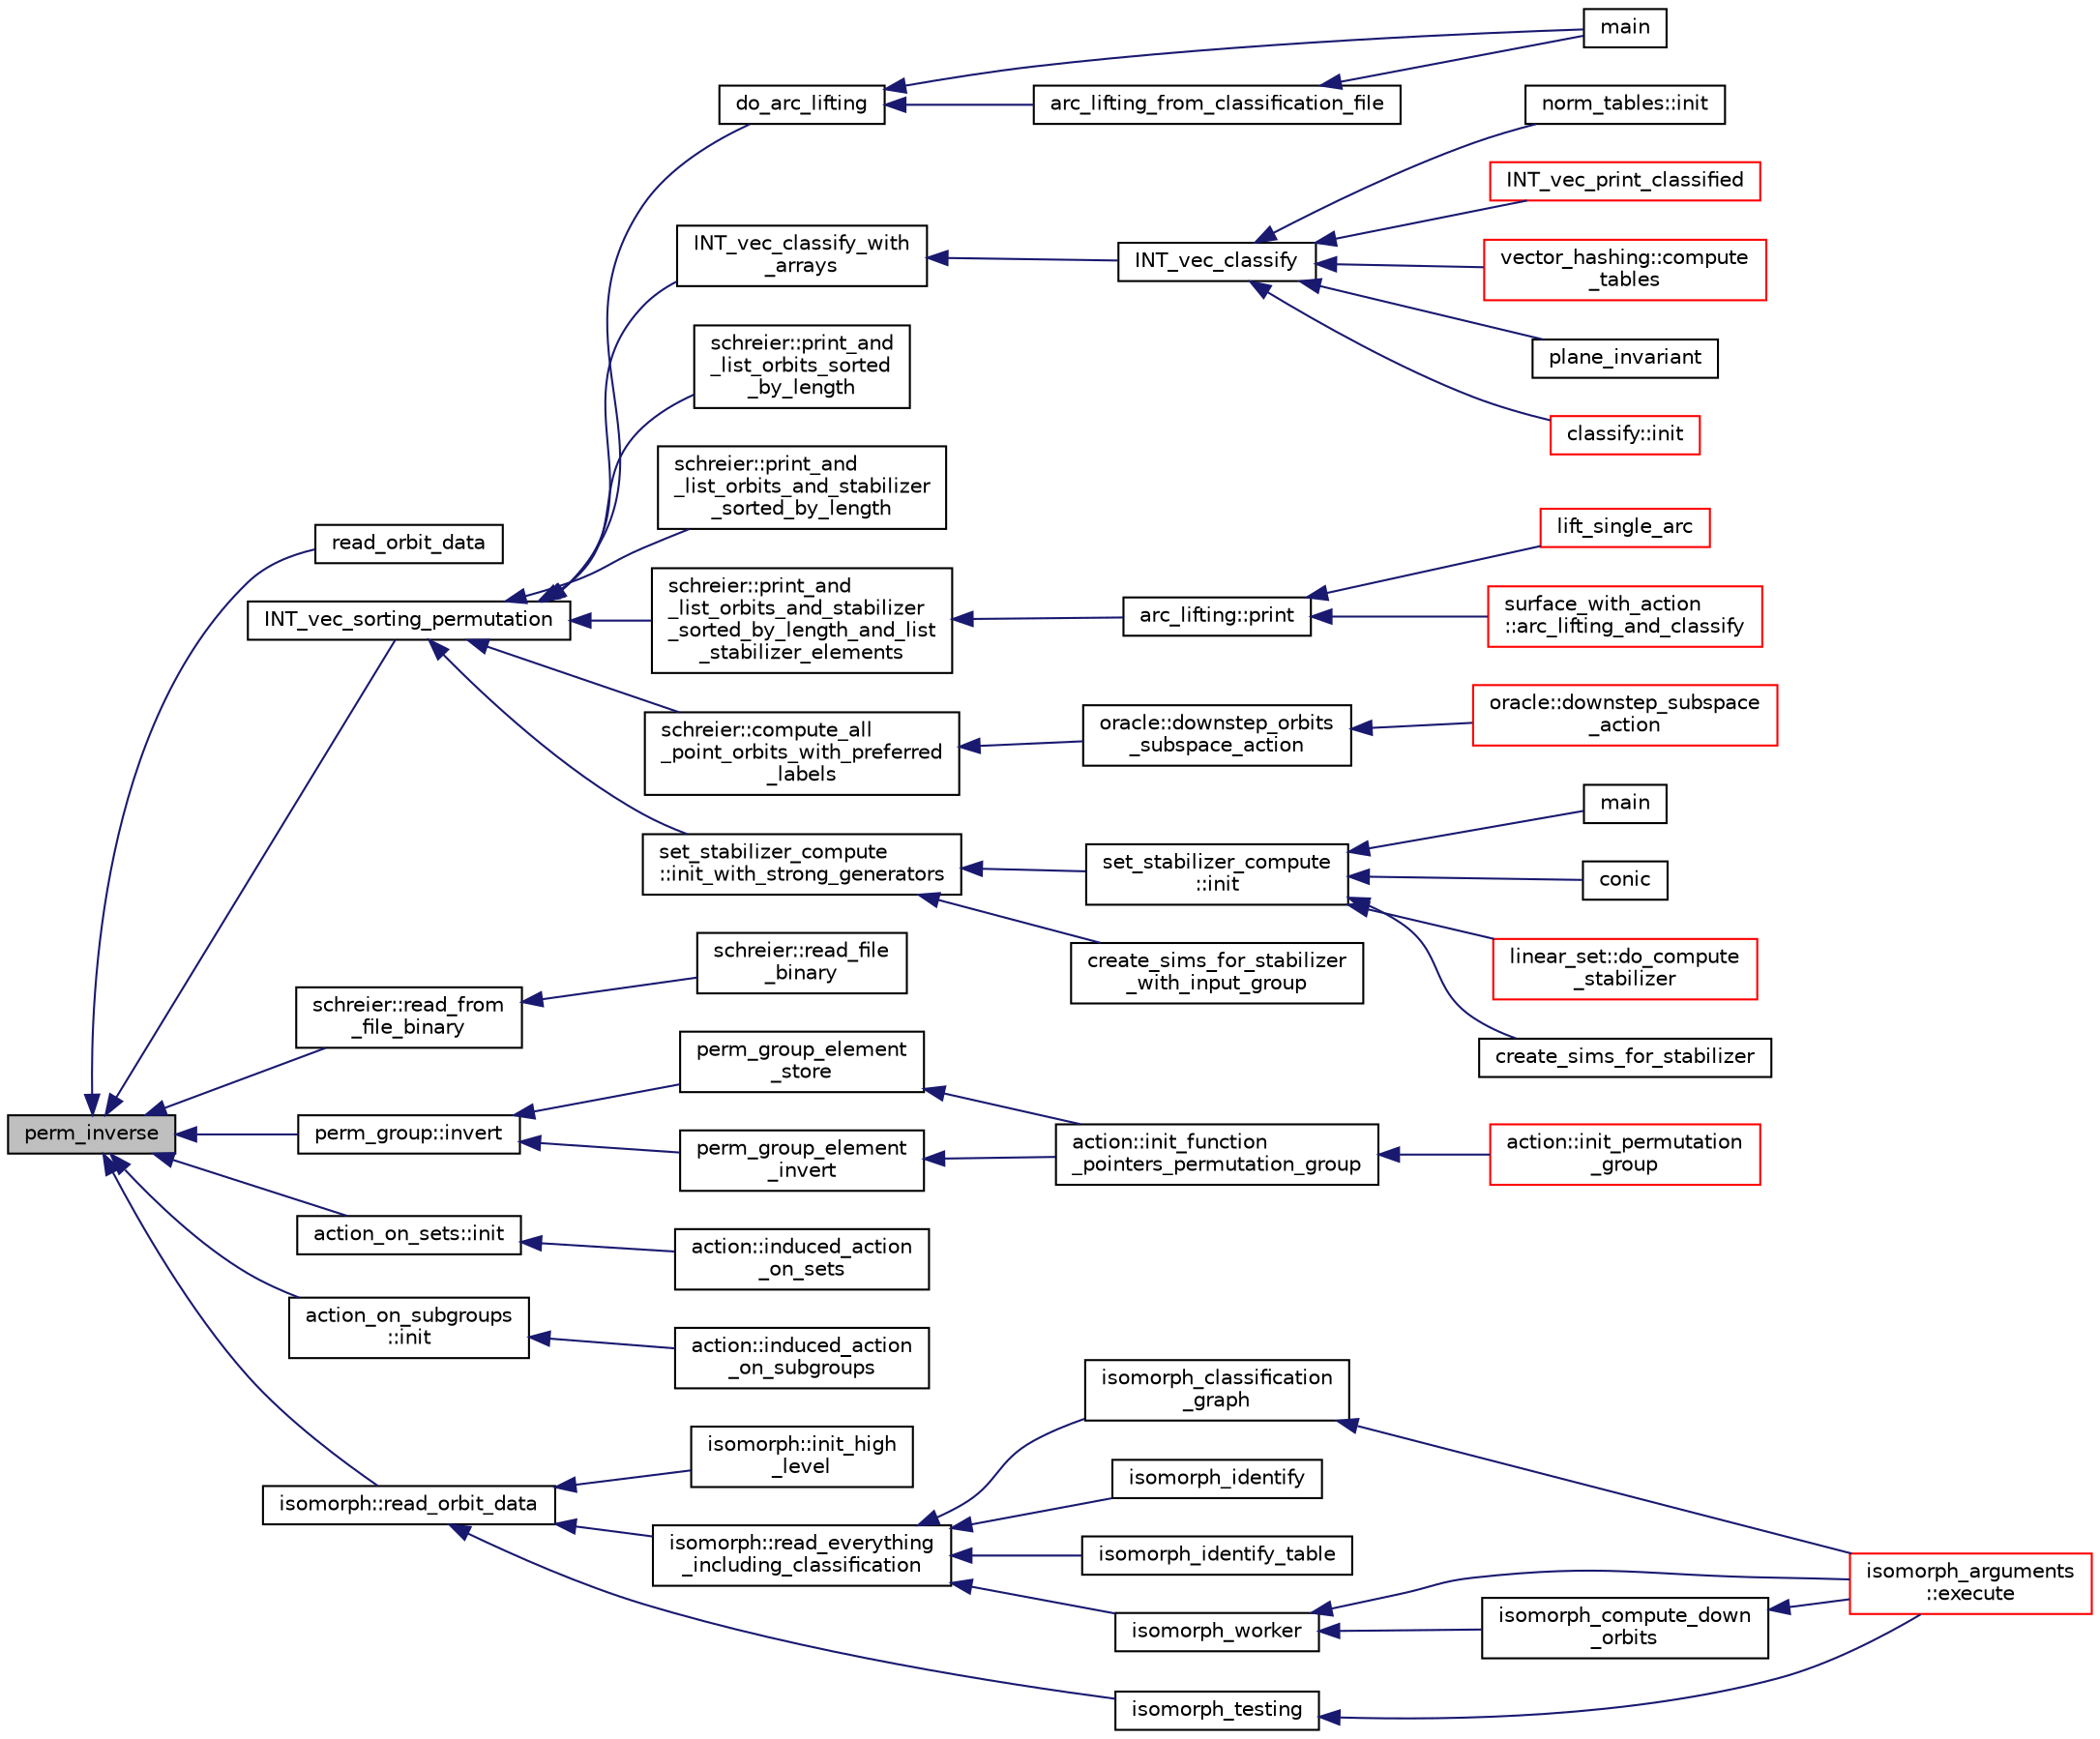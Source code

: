 digraph "perm_inverse"
{
  edge [fontname="Helvetica",fontsize="10",labelfontname="Helvetica",labelfontsize="10"];
  node [fontname="Helvetica",fontsize="10",shape=record];
  rankdir="LR";
  Node1626 [label="perm_inverse",height=0.2,width=0.4,color="black", fillcolor="grey75", style="filled", fontcolor="black"];
  Node1626 -> Node1627 [dir="back",color="midnightblue",fontsize="10",style="solid",fontname="Helvetica"];
  Node1627 [label="read_orbit_data",height=0.2,width=0.4,color="black", fillcolor="white", style="filled",URL="$d6/d34/plot__decomposition__matrix_8_c.html#ad8ff5913da1db136439cb6d5bfe6f093"];
  Node1626 -> Node1628 [dir="back",color="midnightblue",fontsize="10",style="solid",fontname="Helvetica"];
  Node1628 [label="INT_vec_sorting_permutation",height=0.2,width=0.4,color="black", fillcolor="white", style="filled",URL="$d4/dd7/sorting_8_c.html#a10768733e01e8c9ded3c886e6ddb671e"];
  Node1628 -> Node1629 [dir="back",color="midnightblue",fontsize="10",style="solid",fontname="Helvetica"];
  Node1629 [label="do_arc_lifting",height=0.2,width=0.4,color="black", fillcolor="white", style="filled",URL="$d2/dd6/k__arc__lifting_8_c.html#a9dd2186104f15f40ba5f5d415f4c2976"];
  Node1629 -> Node1630 [dir="back",color="midnightblue",fontsize="10",style="solid",fontname="Helvetica"];
  Node1630 [label="main",height=0.2,width=0.4,color="black", fillcolor="white", style="filled",URL="$d2/dd6/k__arc__lifting_8_c.html#a3c04138a5bfe5d72780bb7e82a18e627"];
  Node1629 -> Node1631 [dir="back",color="midnightblue",fontsize="10",style="solid",fontname="Helvetica"];
  Node1631 [label="arc_lifting_from_classification_file",height=0.2,width=0.4,color="black", fillcolor="white", style="filled",URL="$d2/dd6/k__arc__lifting_8_c.html#aede97f2af2307a758b06ad6506762b79"];
  Node1631 -> Node1630 [dir="back",color="midnightblue",fontsize="10",style="solid",fontname="Helvetica"];
  Node1628 -> Node1632 [dir="back",color="midnightblue",fontsize="10",style="solid",fontname="Helvetica"];
  Node1632 [label="INT_vec_classify_with\l_arrays",height=0.2,width=0.4,color="black", fillcolor="white", style="filled",URL="$d4/dd7/sorting_8_c.html#a1b3700c1d369b8a37593a1c2f31cc9d7"];
  Node1632 -> Node1633 [dir="back",color="midnightblue",fontsize="10",style="solid",fontname="Helvetica"];
  Node1633 [label="INT_vec_classify",height=0.2,width=0.4,color="black", fillcolor="white", style="filled",URL="$d4/dd7/sorting_8_c.html#ad4176bee048e4f036f8b9d6dd986e0f9"];
  Node1633 -> Node1634 [dir="back",color="midnightblue",fontsize="10",style="solid",fontname="Helvetica"];
  Node1634 [label="norm_tables::init",height=0.2,width=0.4,color="black", fillcolor="white", style="filled",URL="$d8/d7c/classnorm__tables.html#a6b51503fa635de7a11cd9abb1cca331c"];
  Node1633 -> Node1635 [dir="back",color="midnightblue",fontsize="10",style="solid",fontname="Helvetica"];
  Node1635 [label="INT_vec_print_classified",height=0.2,width=0.4,color="red", fillcolor="white", style="filled",URL="$d4/dd7/sorting_8_c.html#a611d0260b154d48ecbc38ed869925ba8"];
  Node1633 -> Node1650 [dir="back",color="midnightblue",fontsize="10",style="solid",fontname="Helvetica"];
  Node1650 [label="vector_hashing::compute\l_tables",height=0.2,width=0.4,color="red", fillcolor="white", style="filled",URL="$d8/daa/classvector__hashing.html#aa80d25dc4d37520e54e4e8d664d665e6"];
  Node1633 -> Node1654 [dir="back",color="midnightblue",fontsize="10",style="solid",fontname="Helvetica"];
  Node1654 [label="plane_invariant",height=0.2,width=0.4,color="black", fillcolor="white", style="filled",URL="$d4/d67/geometry_8h.html#a8cf23c42f17766e6ae13094522b91f19"];
  Node1633 -> Node1655 [dir="back",color="midnightblue",fontsize="10",style="solid",fontname="Helvetica"];
  Node1655 [label="classify::init",height=0.2,width=0.4,color="red", fillcolor="white", style="filled",URL="$d9/d43/classclassify.html#afc24c64267d646d1f83ea39a7c66bde3"];
  Node1628 -> Node1826 [dir="back",color="midnightblue",fontsize="10",style="solid",fontname="Helvetica"];
  Node1826 [label="schreier::print_and\l_list_orbits_sorted\l_by_length",height=0.2,width=0.4,color="black", fillcolor="white", style="filled",URL="$d3/dd6/classschreier.html#a4c4ebf752711c6058e313fa3cfeb55df"];
  Node1628 -> Node1827 [dir="back",color="midnightblue",fontsize="10",style="solid",fontname="Helvetica"];
  Node1827 [label="schreier::print_and\l_list_orbits_and_stabilizer\l_sorted_by_length",height=0.2,width=0.4,color="black", fillcolor="white", style="filled",URL="$d3/dd6/classschreier.html#ab8afe2cb22f49ac1baae07143a6bb3fb"];
  Node1628 -> Node1828 [dir="back",color="midnightblue",fontsize="10",style="solid",fontname="Helvetica"];
  Node1828 [label="schreier::print_and\l_list_orbits_and_stabilizer\l_sorted_by_length_and_list\l_stabilizer_elements",height=0.2,width=0.4,color="black", fillcolor="white", style="filled",URL="$d3/dd6/classschreier.html#a345d0b1a6837fd248e1785e45323c1fa"];
  Node1828 -> Node1829 [dir="back",color="midnightblue",fontsize="10",style="solid",fontname="Helvetica"];
  Node1829 [label="arc_lifting::print",height=0.2,width=0.4,color="black", fillcolor="white", style="filled",URL="$dc/db7/classarc__lifting.html#ae1609cb80720bc005f0fc3ea65150185"];
  Node1829 -> Node1685 [dir="back",color="midnightblue",fontsize="10",style="solid",fontname="Helvetica"];
  Node1685 [label="lift_single_arc",height=0.2,width=0.4,color="red", fillcolor="white", style="filled",URL="$d6/dc3/arc__lifting__main_8_c.html#a0bdc148f70112959722a40cf9758d54b"];
  Node1829 -> Node1691 [dir="back",color="midnightblue",fontsize="10",style="solid",fontname="Helvetica"];
  Node1691 [label="surface_with_action\l::arc_lifting_and_classify",height=0.2,width=0.4,color="red", fillcolor="white", style="filled",URL="$d8/df9/classsurface__with__action.html#a62a3948f830c59e09ef94937650a07a4"];
  Node1628 -> Node1830 [dir="back",color="midnightblue",fontsize="10",style="solid",fontname="Helvetica"];
  Node1830 [label="schreier::compute_all\l_point_orbits_with_preferred\l_labels",height=0.2,width=0.4,color="black", fillcolor="white", style="filled",URL="$d3/dd6/classschreier.html#ab607b80f0184cd504f62d5c6852fb3d0"];
  Node1830 -> Node1831 [dir="back",color="midnightblue",fontsize="10",style="solid",fontname="Helvetica"];
  Node1831 [label="oracle::downstep_orbits\l_subspace_action",height=0.2,width=0.4,color="black", fillcolor="white", style="filled",URL="$d7/da7/classoracle.html#adcf946d772e92646c47cf264764d85a6"];
  Node1831 -> Node1832 [dir="back",color="midnightblue",fontsize="10",style="solid",fontname="Helvetica"];
  Node1832 [label="oracle::downstep_subspace\l_action",height=0.2,width=0.4,color="red", fillcolor="white", style="filled",URL="$d7/da7/classoracle.html#a26f568b84b1ca2c24f619278ac88c407"];
  Node1628 -> Node1833 [dir="back",color="midnightblue",fontsize="10",style="solid",fontname="Helvetica"];
  Node1833 [label="set_stabilizer_compute\l::init_with_strong_generators",height=0.2,width=0.4,color="black", fillcolor="white", style="filled",URL="$d8/dc6/classset__stabilizer__compute.html#ad6def8c34e1eba080f0383038cd76016"];
  Node1833 -> Node1834 [dir="back",color="midnightblue",fontsize="10",style="solid",fontname="Helvetica"];
  Node1834 [label="set_stabilizer_compute\l::init",height=0.2,width=0.4,color="black", fillcolor="white", style="filled",URL="$d8/dc6/classset__stabilizer__compute.html#a3ffab71fb628fd1c25694c1bb69a65fe"];
  Node1834 -> Node1760 [dir="back",color="midnightblue",fontsize="10",style="solid",fontname="Helvetica"];
  Node1760 [label="main",height=0.2,width=0.4,color="black", fillcolor="white", style="filled",URL="$db/d67/test__hyperoval_8_c.html#a3c04138a5bfe5d72780bb7e82a18e627"];
  Node1834 -> Node1761 [dir="back",color="midnightblue",fontsize="10",style="solid",fontname="Helvetica"];
  Node1761 [label="conic",height=0.2,width=0.4,color="black", fillcolor="white", style="filled",URL="$d4/de8/conic_8_c.html#a96def9474b981a9d5831a9b48d85d652"];
  Node1834 -> Node1762 [dir="back",color="midnightblue",fontsize="10",style="solid",fontname="Helvetica"];
  Node1762 [label="linear_set::do_compute\l_stabilizer",height=0.2,width=0.4,color="red", fillcolor="white", style="filled",URL="$dd/d86/classlinear__set.html#ae8f58ded28fb5370f4459cca42b7463b"];
  Node1834 -> Node1765 [dir="back",color="midnightblue",fontsize="10",style="solid",fontname="Helvetica"];
  Node1765 [label="create_sims_for_stabilizer",height=0.2,width=0.4,color="black", fillcolor="white", style="filled",URL="$d0/d76/tl__algebra__and__number__theory_8h.html#af2c67d225072549409be710ac3cd30f8"];
  Node1833 -> Node1766 [dir="back",color="midnightblue",fontsize="10",style="solid",fontname="Helvetica"];
  Node1766 [label="create_sims_for_stabilizer\l_with_input_group",height=0.2,width=0.4,color="black", fillcolor="white", style="filled",URL="$d0/d76/tl__algebra__and__number__theory_8h.html#af5482567a8d6ba5c2fe593bf6f7f9a0f"];
  Node1626 -> Node1835 [dir="back",color="midnightblue",fontsize="10",style="solid",fontname="Helvetica"];
  Node1835 [label="schreier::read_from\l_file_binary",height=0.2,width=0.4,color="black", fillcolor="white", style="filled",URL="$d3/dd6/classschreier.html#a603a093c7147f1ae21d5755bc7848267"];
  Node1835 -> Node1836 [dir="back",color="midnightblue",fontsize="10",style="solid",fontname="Helvetica"];
  Node1836 [label="schreier::read_file\l_binary",height=0.2,width=0.4,color="black", fillcolor="white", style="filled",URL="$d3/dd6/classschreier.html#abd32d044d2691866632d246bd5b9c3d4"];
  Node1626 -> Node1837 [dir="back",color="midnightblue",fontsize="10",style="solid",fontname="Helvetica"];
  Node1837 [label="perm_group::invert",height=0.2,width=0.4,color="black", fillcolor="white", style="filled",URL="$df/d0a/classperm__group.html#a265d46b10e634cdb35f478a6f353bd1b"];
  Node1837 -> Node1838 [dir="back",color="midnightblue",fontsize="10",style="solid",fontname="Helvetica"];
  Node1838 [label="perm_group_element\l_store",height=0.2,width=0.4,color="black", fillcolor="white", style="filled",URL="$df/d36/interface__perm__group_8_c.html#a952bca01116a86ba8c2886b67d414784"];
  Node1838 -> Node1839 [dir="back",color="midnightblue",fontsize="10",style="solid",fontname="Helvetica"];
  Node1839 [label="action::init_function\l_pointers_permutation_group",height=0.2,width=0.4,color="black", fillcolor="white", style="filled",URL="$d2/d86/classaction.html#a8e6cd4aa446047edbebe7e0702dc1f17"];
  Node1839 -> Node1840 [dir="back",color="midnightblue",fontsize="10",style="solid",fontname="Helvetica"];
  Node1840 [label="action::init_permutation\l_group",height=0.2,width=0.4,color="red", fillcolor="white", style="filled",URL="$d2/d86/classaction.html#a339bbfc596572ec88071c5f5e0ce3f41"];
  Node1837 -> Node1858 [dir="back",color="midnightblue",fontsize="10",style="solid",fontname="Helvetica"];
  Node1858 [label="perm_group_element\l_invert",height=0.2,width=0.4,color="black", fillcolor="white", style="filled",URL="$df/d36/interface__perm__group_8_c.html#a96f61c7fbc6a187176ee94d71af31a6a"];
  Node1858 -> Node1839 [dir="back",color="midnightblue",fontsize="10",style="solid",fontname="Helvetica"];
  Node1626 -> Node1859 [dir="back",color="midnightblue",fontsize="10",style="solid",fontname="Helvetica"];
  Node1859 [label="action_on_sets::init",height=0.2,width=0.4,color="black", fillcolor="white", style="filled",URL="$da/d37/classaction__on__sets.html#a1075f47e9a27352a596cff7f5f599f2f"];
  Node1859 -> Node1860 [dir="back",color="midnightblue",fontsize="10",style="solid",fontname="Helvetica"];
  Node1860 [label="action::induced_action\l_on_sets",height=0.2,width=0.4,color="black", fillcolor="white", style="filled",URL="$d2/d86/classaction.html#a09639acee6b88644c103b17050cc32f1"];
  Node1626 -> Node1861 [dir="back",color="midnightblue",fontsize="10",style="solid",fontname="Helvetica"];
  Node1861 [label="action_on_subgroups\l::init",height=0.2,width=0.4,color="black", fillcolor="white", style="filled",URL="$d6/da4/classaction__on__subgroups.html#af974b4d4a7b840fe84009db7de78f261"];
  Node1861 -> Node1862 [dir="back",color="midnightblue",fontsize="10",style="solid",fontname="Helvetica"];
  Node1862 [label="action::induced_action\l_on_subgroups",height=0.2,width=0.4,color="black", fillcolor="white", style="filled",URL="$d2/d86/classaction.html#ad0de7ea45a2a73c1b8e0f52ee3ce4610"];
  Node1626 -> Node1863 [dir="back",color="midnightblue",fontsize="10",style="solid",fontname="Helvetica"];
  Node1863 [label="isomorph::read_orbit_data",height=0.2,width=0.4,color="black", fillcolor="white", style="filled",URL="$d3/d5f/classisomorph.html#a3f895bdfd6614c79db98560b091d61eb"];
  Node1863 -> Node1638 [dir="back",color="midnightblue",fontsize="10",style="solid",fontname="Helvetica"];
  Node1638 [label="isomorph::init_high\l_level",height=0.2,width=0.4,color="black", fillcolor="white", style="filled",URL="$d3/d5f/classisomorph.html#a5cee5468cc8cc68eac1f6131faedfab2"];
  Node1863 -> Node1639 [dir="back",color="midnightblue",fontsize="10",style="solid",fontname="Helvetica"];
  Node1639 [label="isomorph::read_everything\l_including_classification",height=0.2,width=0.4,color="black", fillcolor="white", style="filled",URL="$d3/d5f/classisomorph.html#aa6a56e4522d3133a6ea65c9ac6de3924"];
  Node1639 -> Node1640 [dir="back",color="midnightblue",fontsize="10",style="solid",fontname="Helvetica"];
  Node1640 [label="isomorph_classification\l_graph",height=0.2,width=0.4,color="black", fillcolor="white", style="filled",URL="$d4/d7e/isomorph__global_8_c.html#a027e803e6cab7af4c400a71663bf4715"];
  Node1640 -> Node1641 [dir="back",color="midnightblue",fontsize="10",style="solid",fontname="Helvetica"];
  Node1641 [label="isomorph_arguments\l::execute",height=0.2,width=0.4,color="red", fillcolor="white", style="filled",URL="$d5/de4/classisomorph__arguments.html#aa85e472d14906abdd5672dc66027583e"];
  Node1639 -> Node1644 [dir="back",color="midnightblue",fontsize="10",style="solid",fontname="Helvetica"];
  Node1644 [label="isomorph_identify",height=0.2,width=0.4,color="black", fillcolor="white", style="filled",URL="$d4/d7e/isomorph__global_8_c.html#aa0fe57c73d5668eee10a6022ada7f6a3"];
  Node1639 -> Node1645 [dir="back",color="midnightblue",fontsize="10",style="solid",fontname="Helvetica"];
  Node1645 [label="isomorph_identify_table",height=0.2,width=0.4,color="black", fillcolor="white", style="filled",URL="$d4/d7e/isomorph__global_8_c.html#a9fd19ea945561cf2a6bb5c72dd4b1cb2"];
  Node1639 -> Node1646 [dir="back",color="midnightblue",fontsize="10",style="solid",fontname="Helvetica"];
  Node1646 [label="isomorph_worker",height=0.2,width=0.4,color="black", fillcolor="white", style="filled",URL="$d4/d7e/isomorph__global_8_c.html#ace3bb6ec719b02a35534309d4d3fe99a"];
  Node1646 -> Node1641 [dir="back",color="midnightblue",fontsize="10",style="solid",fontname="Helvetica"];
  Node1646 -> Node1647 [dir="back",color="midnightblue",fontsize="10",style="solid",fontname="Helvetica"];
  Node1647 [label="isomorph_compute_down\l_orbits",height=0.2,width=0.4,color="black", fillcolor="white", style="filled",URL="$d4/d7e/isomorph__global_8_c.html#a3613cea19158edd30958c4edecd97d53"];
  Node1647 -> Node1641 [dir="back",color="midnightblue",fontsize="10",style="solid",fontname="Helvetica"];
  Node1863 -> Node1649 [dir="back",color="midnightblue",fontsize="10",style="solid",fontname="Helvetica"];
  Node1649 [label="isomorph_testing",height=0.2,width=0.4,color="black", fillcolor="white", style="filled",URL="$d4/d7e/isomorph__global_8_c.html#a5a73cbe9f89c4727f086482ee2d238f9"];
  Node1649 -> Node1641 [dir="back",color="midnightblue",fontsize="10",style="solid",fontname="Helvetica"];
}
